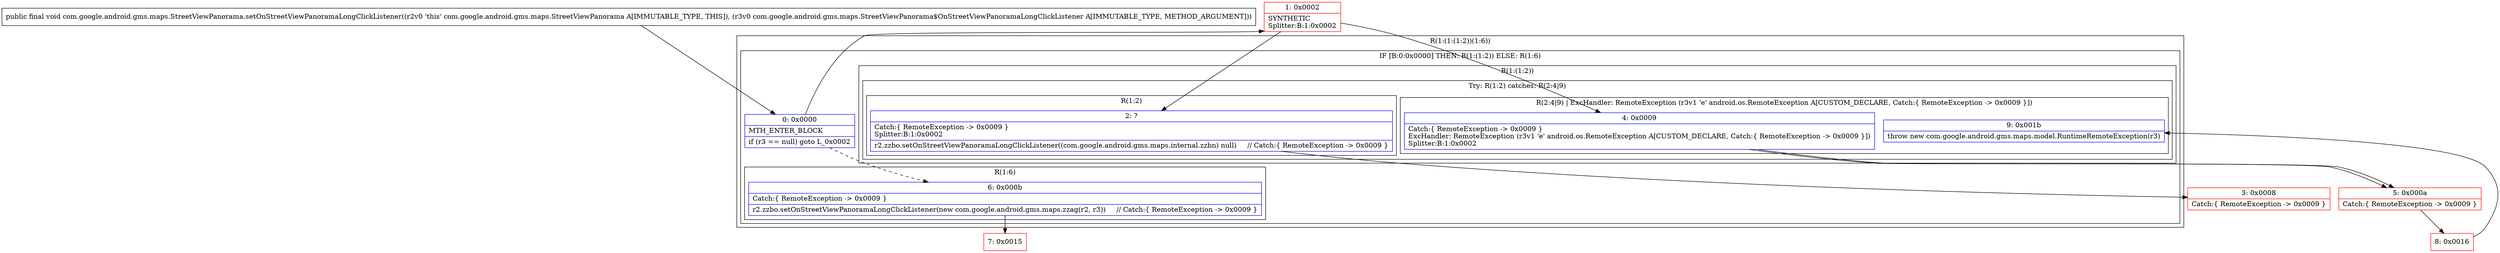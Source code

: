 digraph "CFG forcom.google.android.gms.maps.StreetViewPanorama.setOnStreetViewPanoramaLongClickListener(Lcom\/google\/android\/gms\/maps\/StreetViewPanorama$OnStreetViewPanoramaLongClickListener;)V" {
subgraph cluster_Region_1603579370 {
label = "R(1:(1:(1:2))(1:6))";
node [shape=record,color=blue];
subgraph cluster_IfRegion_557171957 {
label = "IF [B:0:0x0000] THEN: R(1:(1:2)) ELSE: R(1:6)";
node [shape=record,color=blue];
Node_0 [shape=record,label="{0\:\ 0x0000|MTH_ENTER_BLOCK\l|if (r3 == null) goto L_0x0002\l}"];
subgraph cluster_Region_976379460 {
label = "R(1:(1:2))";
node [shape=record,color=blue];
subgraph cluster_TryCatchRegion_968552894 {
label = "Try: R(1:2) catches: R(2:4|9)";
node [shape=record,color=blue];
subgraph cluster_Region_1128001694 {
label = "R(1:2)";
node [shape=record,color=blue];
Node_2 [shape=record,label="{2\:\ ?|Catch:\{ RemoteException \-\> 0x0009 \}\lSplitter:B:1:0x0002\l|r2.zzbo.setOnStreetViewPanoramaLongClickListener((com.google.android.gms.maps.internal.zzbn) null)     \/\/ Catch:\{ RemoteException \-\> 0x0009 \}\l}"];
}
subgraph cluster_Region_1285981792 {
label = "R(2:4|9) | ExcHandler: RemoteException (r3v1 'e' android.os.RemoteException A[CUSTOM_DECLARE, Catch:\{ RemoteException \-\> 0x0009 \}])\l";
node [shape=record,color=blue];
Node_4 [shape=record,label="{4\:\ 0x0009|Catch:\{ RemoteException \-\> 0x0009 \}\lExcHandler: RemoteException (r3v1 'e' android.os.RemoteException A[CUSTOM_DECLARE, Catch:\{ RemoteException \-\> 0x0009 \}])\lSplitter:B:1:0x0002\l}"];
Node_9 [shape=record,label="{9\:\ 0x001b|throw new com.google.android.gms.maps.model.RuntimeRemoteException(r3)\l}"];
}
}
}
subgraph cluster_Region_1691230670 {
label = "R(1:6)";
node [shape=record,color=blue];
Node_6 [shape=record,label="{6\:\ 0x000b|Catch:\{ RemoteException \-\> 0x0009 \}\l|r2.zzbo.setOnStreetViewPanoramaLongClickListener(new com.google.android.gms.maps.zzag(r2, r3))     \/\/ Catch:\{ RemoteException \-\> 0x0009 \}\l}"];
}
}
}
subgraph cluster_Region_1285981792 {
label = "R(2:4|9) | ExcHandler: RemoteException (r3v1 'e' android.os.RemoteException A[CUSTOM_DECLARE, Catch:\{ RemoteException \-\> 0x0009 \}])\l";
node [shape=record,color=blue];
Node_4 [shape=record,label="{4\:\ 0x0009|Catch:\{ RemoteException \-\> 0x0009 \}\lExcHandler: RemoteException (r3v1 'e' android.os.RemoteException A[CUSTOM_DECLARE, Catch:\{ RemoteException \-\> 0x0009 \}])\lSplitter:B:1:0x0002\l}"];
Node_9 [shape=record,label="{9\:\ 0x001b|throw new com.google.android.gms.maps.model.RuntimeRemoteException(r3)\l}"];
}
Node_1 [shape=record,color=red,label="{1\:\ 0x0002|SYNTHETIC\lSplitter:B:1:0x0002\l}"];
Node_3 [shape=record,color=red,label="{3\:\ 0x0008|Catch:\{ RemoteException \-\> 0x0009 \}\l}"];
Node_5 [shape=record,color=red,label="{5\:\ 0x000a|Catch:\{ RemoteException \-\> 0x0009 \}\l}"];
Node_7 [shape=record,color=red,label="{7\:\ 0x0015}"];
Node_8 [shape=record,color=red,label="{8\:\ 0x0016}"];
MethodNode[shape=record,label="{public final void com.google.android.gms.maps.StreetViewPanorama.setOnStreetViewPanoramaLongClickListener((r2v0 'this' com.google.android.gms.maps.StreetViewPanorama A[IMMUTABLE_TYPE, THIS]), (r3v0 com.google.android.gms.maps.StreetViewPanorama$OnStreetViewPanoramaLongClickListener A[IMMUTABLE_TYPE, METHOD_ARGUMENT])) }"];
MethodNode -> Node_0;
Node_0 -> Node_1;
Node_0 -> Node_6[style=dashed];
Node_2 -> Node_3;
Node_4 -> Node_5;
Node_6 -> Node_7;
Node_4 -> Node_5;
Node_1 -> Node_2;
Node_1 -> Node_4;
Node_5 -> Node_8;
Node_8 -> Node_9;
}

